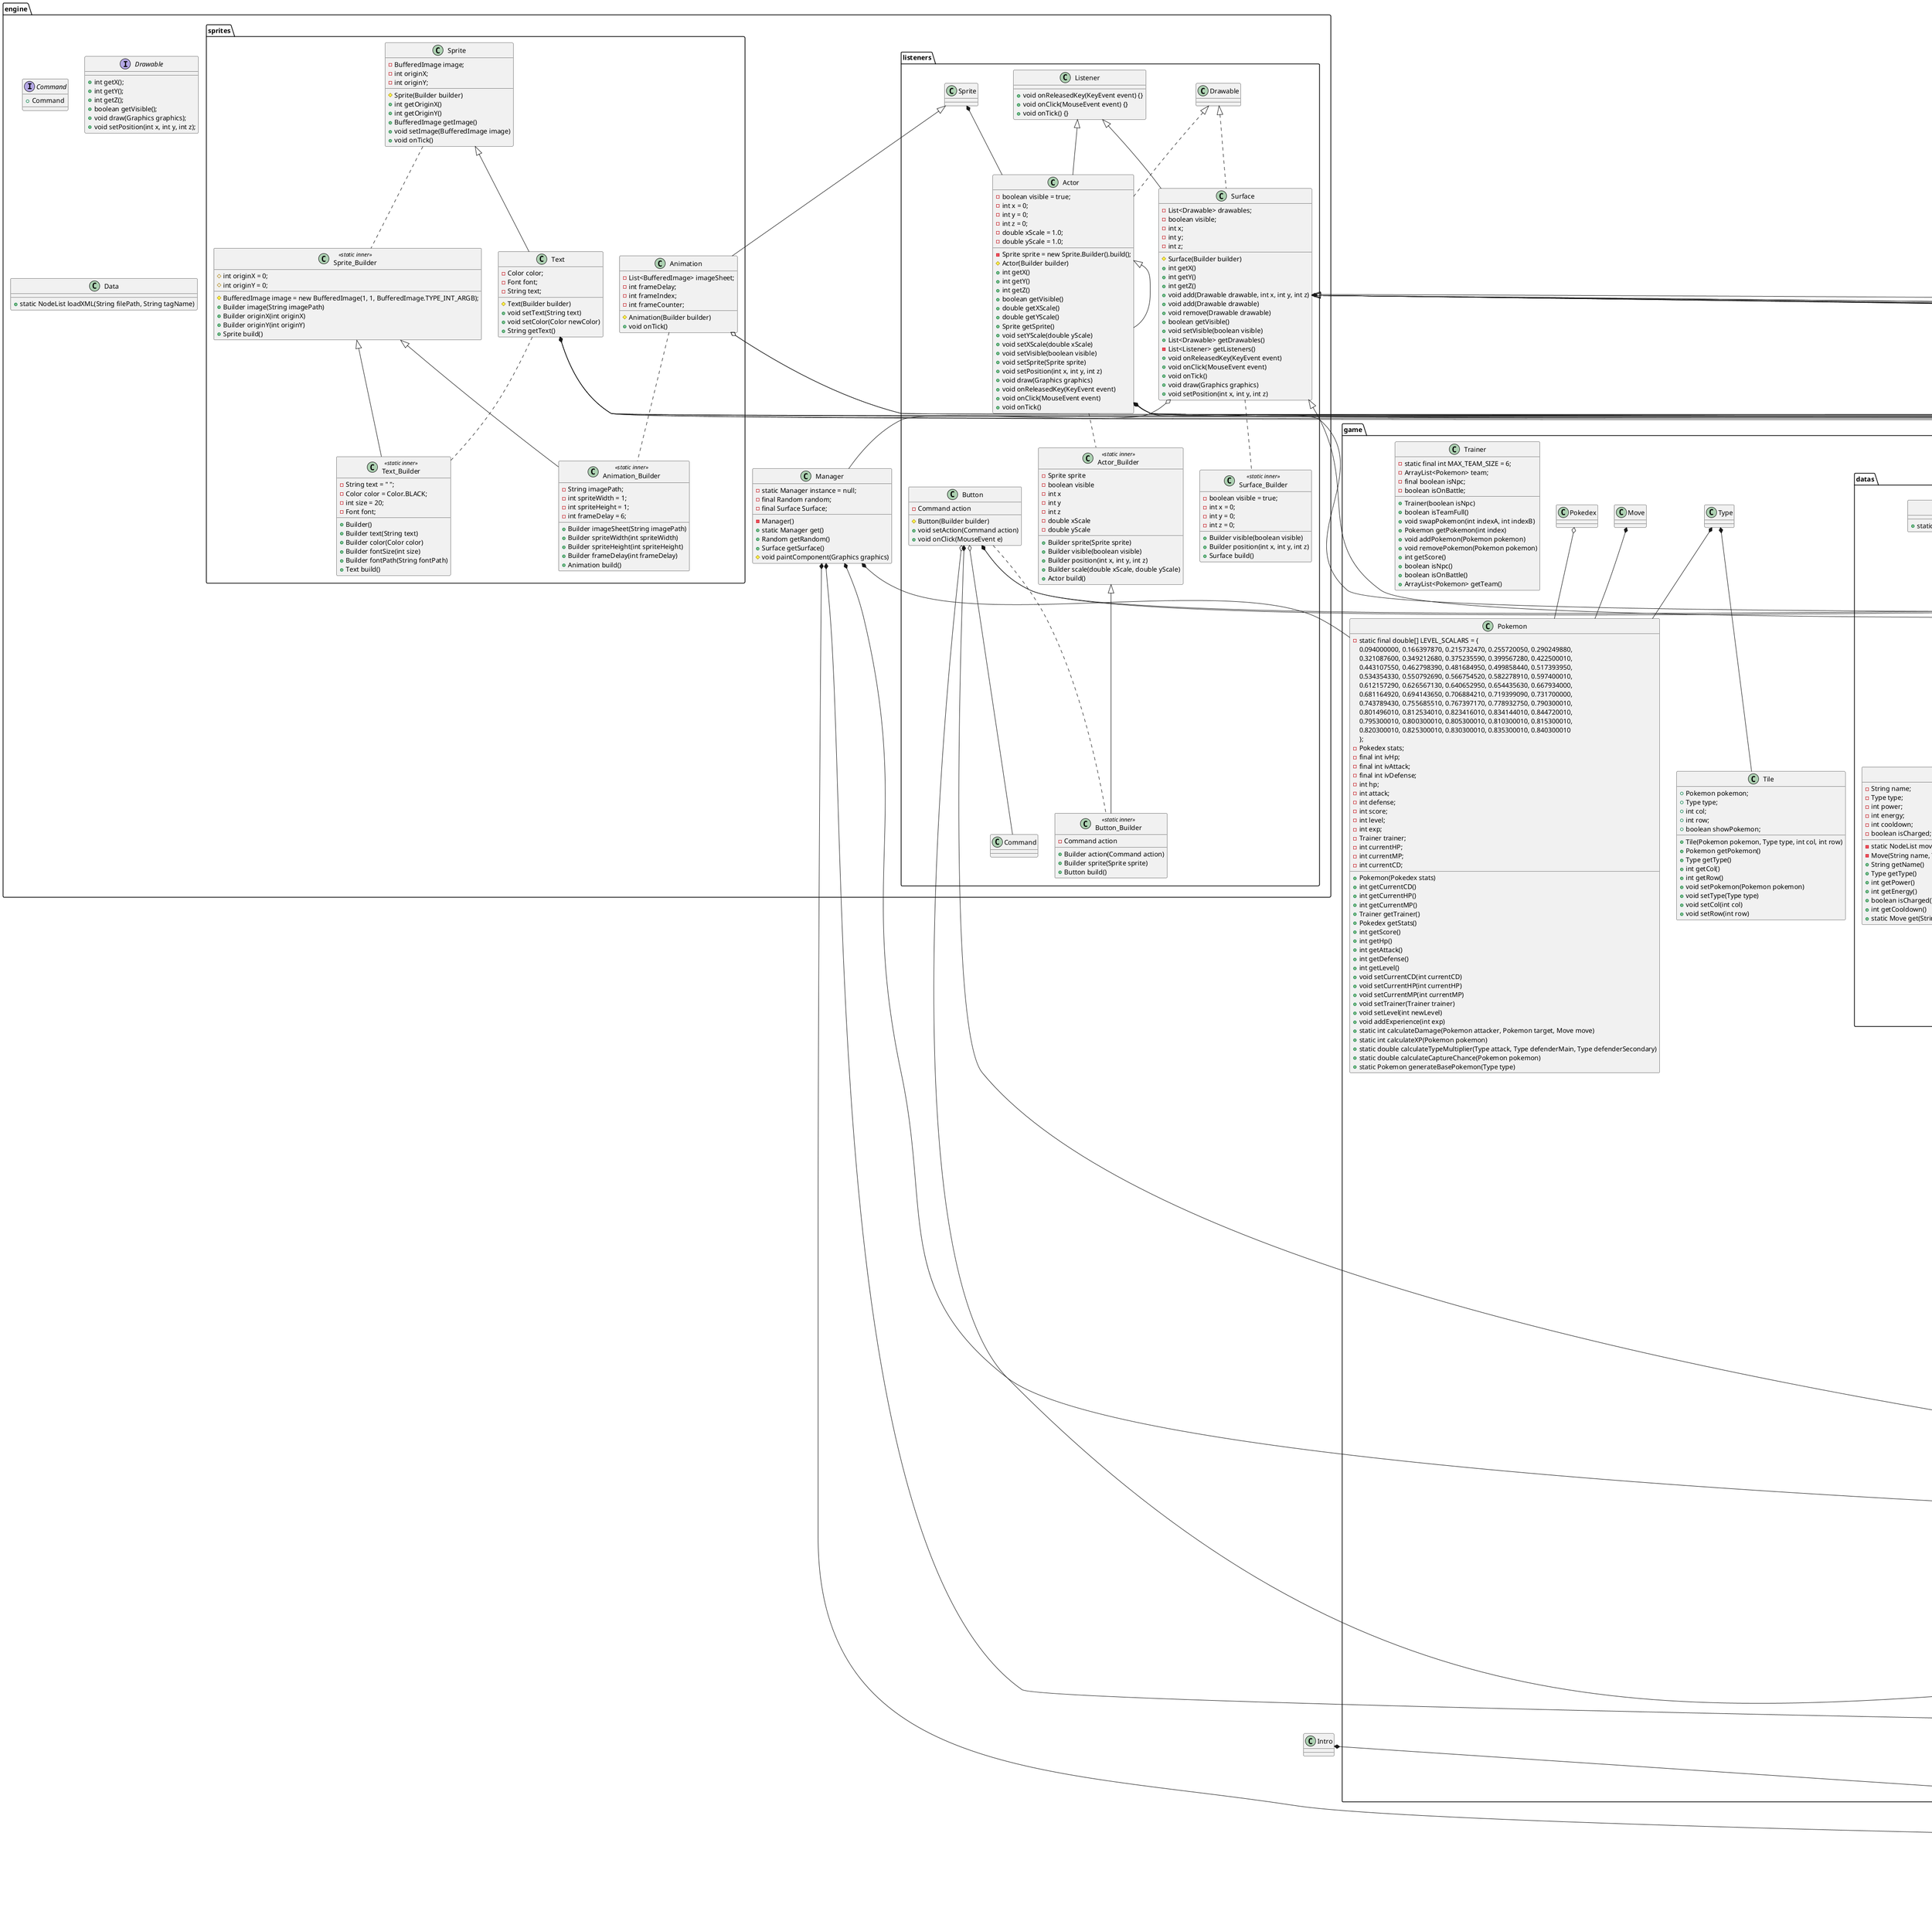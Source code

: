 @startuml src

package engine 
{
    package listeners
    {
        class Actor{
            - Sprite sprite = new Sprite.Builder().build();
            - boolean visible = true;
            - int x = 0;
            - int y = 0;
            - int z = 0;
            - double xScale = 1.0;
            - double yScale = 1.0;

            # Actor(Builder builder) 
            + int getX() 
            + int getY() 
            + int getZ() 
            + boolean getVisible() 
            + double getXScale()
            + double getYScale() 
            + Sprite getSprite()
            + void setYScale(double yScale) 
            + void setXScale(double xScale) 
            + void setVisible(boolean visible) 
            + void setSprite(Sprite sprite) 
            + void setPosition(int x, int y, int z) 
            + void draw(Graphics graphics)
            + void onReleasedKey(KeyEvent event) 
            + void onClick(MouseEvent event)
            + void onTick() 

        } 

        'Inheritance'
        Listener <|-- Actor
        Drawable <|.. Actor  

        'Composition'
        Sprite *-- Actor

        class Actor_Builder <<static inner>> {
            - Sprite sprite
            - boolean visible
            - int x
            - int y
            - int z
            - double xScale
            - double yScale
            + Builder sprite(Sprite sprite) 
            + Builder visible(boolean visible)
            + Builder position(int x, int y, int z)
            + Builder scale(double xScale, double yScale)
            + Actor build()
        }

        Actor .. Actor_Builder

        class Button{ 
            - Command action
            # Button(Builder builder)
            + void setAction(Command action)
            + void onClick(MouseEvent e)
        }

        Actor <|-- Actor

        class Button_Builder <<static inner>> {
            - Command action
            + Builder action(Command action)
            + Builder sprite(Sprite sprite)
            + Button build()
        }  

        Actor_Builder <|-- Button_Builder
        Button .. Button_Builder
        Button o-- Command

        class Listener{
            + void onReleasedKey(KeyEvent event) {}
            + void onClick(MouseEvent event) {}
            + void onTick() {}
        }



        class Surface{
            - List<Drawable> drawables;
            - boolean visible;
            - int x;
            - int y;
            - int z;
            # Surface(Builder builder)
            + int getX()
            + int getY()
            + int getZ()
            + void add(Drawable drawable, int x, int y, int z)
            + void add(Drawable drawable)
            + void remove(Drawable drawable)
            + boolean getVisible()
            + void setVisible(boolean visible)
            + List<Drawable> getDrawables()
            - List<Listener> getListeners()
            + void onReleasedKey(KeyEvent event)
            + void onClick(MouseEvent event)
            + void onTick()
            + void draw(Graphics graphics)
            + void setPosition(int x, int y, int z)
        }

        Listener <|-- Surface
        Drawable <|.. Surface


        class Surface_Builder <<static inner>> {
            - boolean visible = true;
            - int x = 0;
            - int y = 0;
            - int z = 0;
            + Builder visible(boolean visible)
            + Builder position(int x, int y, int z) 
            + Surface build()
        } 

        Surface .. Surface_Builder

    }

    package sprites{
        class Animation{
            - List<BufferedImage> imageSheet;
            - int frameDelay;
            - int frameIndex;
            - int frameCounter;
            # Animation(Builder builder) 
            + void onTick()
        }

        class Animation_Builder <<static inner>> {
            - String imagePath;
            - int spriteWidth = 1;
            - int spriteHeight = 1;
            - int frameDelay = 6;
            + Builder imageSheet(String imagePath)
            + Builder spriteWidth(int spriteWidth)
            + Builder spriteHeight(int spriteHeight)
            + Builder frameDelay(int frameDelay)
            + Animation build() 
        }

        Sprite <|-- Animation
        Sprite_Builder <|-- Animation_Builder
        Animation .. Animation_Builder

        class Sprite{
            - BufferedImage image;
            - int originX;
            - int originY; 
            # Sprite(Builder builder)
            + int getOriginX()
            + int getOriginY()
            + BufferedImage getImage()
            + void setImage(BufferedImage image)
            + void onTick()
        }

        class Sprite_Builder <<static inner>> {
            # BufferedImage image = new BufferedImage(1, 1, BufferedImage.TYPE_INT_ARGB);
            # int originX = 0;
            # int originY = 0;
            + Builder image(String imagePath) 
            + Builder originX(int originX)
            + Builder originY(int originY) 
            + Sprite build() 
        }
            
        Sprite .. Sprite_Builder

        class Text{
            - Color color;
            - Font font;
            - String text; 
            # Text(Builder builder)
            + void setText(String text)
            + void setColor(Color newColor)
            + String getText() 
        }

        class Text_Builder <<static inner>> {
            - String text = " ";
            - Color color = Color.BLACK;
            - int size = 20;
            - Font font;
            + Builder()
            + Builder text(String text)
            + Builder color(Color color)
            + Builder fontSize(int size)
            + Builder fontPath(String fontPath)
            + Text build()
        }

        Sprite <|-- Text
        Sprite_Builder <|-- Text_Builder
        Text .. Text_Builder
    }

    interface Command{
        + Command
    }

    class Manager{
        - static Manager instance = null; 
        - final Random random;
        - final Surface Surface;
        - Manager() 
        + static Manager get()
        + Random getRandom() 
        + Surface getSurface()  
        # void paintComponent(Graphics graphics) 
    }

    Surface o-- Manager

    interface Drawable{
        + int getX();
        + int getY();
        + int getZ();
        + boolean getVisible();
        + void draw(Graphics graphics);
        + void setPosition(int x, int y, int z);
    }

    class Data{
        + static NodeList loadXML(String filePath, String tagName)
    }

}

package game{
    package actors{
        package battle{

            class ActionMenu{
                - static final Sprite BACKGROUND = new Sprite.Builder().image("assets/gui/battle/ActionsBox.png").build();
                - final Button fightButton;
                - final Button switchButton;
                - final Button bagButton;
                - final Button runButton;
                - final Text text;

                + ActionMenu(Builder builder, Battle battle)
                + void setText(String string)
                + static String getIdleText(Pokemon pokemon)
            }

            Surface <|-- ActionMenu

            class ActionTexts{
                - static final Sprite background = new Sprite.Builder().image("assets/gui/battle/TextsBox.png").build();
                - final Text topText = new Text.Builder().fontSize(19).build(); 
                - final Text bottomText = new Text.Builder().fontSize(19).build(); 

                + ActionTexts(Builder builder)
                + void setTopText(String text)
                + void setBottomText(String text)
                + static String getActionText(Pokemon pokemon)
                + static String getCaptureMessage(Pokemon pokemon)
                + static String getCaptureFailureMessage(Pokemon pokemon, double captureChance, double randomValue)
                + static String getAttackText(Pokemon attacker, Move move) 
                + static String getEncounterText(Pokemon pokemon)

            }

            Surface <|-- ActionTexts

            class Battle{
                - static final int DELAY_TICKS = 60;
                - final World world;
                - final Trainer trainer;
                - final Pokemon opponentPokemon;
                - int turnCD;
                - final ActionTexts actionTexts = new ActionTexts(new Surface.Builder());
                - final ActionMenu actionMenu = new ActionMenu(new Surface.Builder(), this);
                - final MovesMenu movesMenu = new MovesMenu(new Surface.Builder(), this);
                - final PartyMenu partyMenu = new PartyMenu(new Surface.Builder(), this);
                - final Actor mainBattleSprite  = new Actor.Builder().scale(-4, 4).build();
                - final PokemonInfo mainPokemonInfo = new PokemonInfo(new Surface.Builder());
                - final Actor opponentBattleSprite  = new Actor.Builder().scale(4, 4).build();
                - final PokemonInfo opponentPokemonInfo = new PokemonInfo(new Surface.Builder());

                + Battle(Builder builder, World world, Trainer trainer, Pokemon opponentPokemon)
                + void onTick()
                + Trainer getTrainer() 
                + Pokemon getOpponentPokemon() 
                + ActionMenu getActionMenu() 
                + PokemonInfo getOpponentPokemonInfo() 
                + ActionTexts getActionTexts() 
                + PartyMenu getPartyMenu() 
                + MovesMenu getMovesMenu() 
                + static void attack(Pokemon attacker, Pokemon target, Move move)
                + void swap(int partyIndex)
                + void capture()
                + void exit()

            }

            'Composition'
            PartyMenu *-- Battle
            Actor *-- Battle
            PokemonInfo *-- Battle
            MovesMenu *-- Battle
            ActionMenu *-- Battle
            ActionTexts *-- Battle
            Trainer *-- Battle
            Pokemon *-- Battle

            'Inheritance'
            Surface <|-- Battle

            class MovesMenu{
                - static final Sprite BACKGROUND = new Sprite.Builder().image("assets/gui/battle/MovesBox.png").build();
                - final Text energy;
                - final Button exitButton;
                - final Text[] moveTexts = new Text[3];
                - final Button[] moveButtons = new Button[3];

                + MovesMenu(Builder builder, Battle battle)
                + void refresh(Battle battle)
                - static void setButtonText(Button button, Text text, Move move, Pokemon attacker) 
            }

            'Composition'
            Actor *-- MovesMenu
            Button *-- MovesMenu
            Sprite *-- MovesMenu
            Text *-- MovesMenu
            Pokemon *-- MovesMenu
            Move *-- MovesMenu

            'Inheritance'
            Surface <|-- MovesMenu

            class PartyMenu{
                - static final Sprite BACKGROUND = new Sprite.Builder().image("assets/gui/battle/ActionsBox.png").build();
                - final Text text;
                - final Text[] slotTexts = new Text[5];
                - final Button[] slotButtons = new Button[5];
                - final Button exitButton;

                + PartyMenu(Builder builder, Battle battle) 
                + void refresh(Battle battle) 
            }

            'Composition'
            Actor *-- PartyMenu
            Button *-- PartyMenu
            Sprite *-- PartyMenu
            Text *-- PartyMenu
            Pokemon *-- PartyMenu
            Trainer *-- PartyMenu

            'Inheritance'
            Surface <|-- PartyMenu
                
            

            class PokemonInfo{
                - static final Sprite BACKGROUND = new Sprite.Builder().image("assets/gui/battle/Bar.png").build();
                - final Text nameText;
                - final Text levelText;
                - final Text hpText;

                + PokemonInfo(Builder builder)
                + void setPokemon(Pokemon pokemon)
            }

            'Composition'
            Actor *-- PokemonInfo
            Sprite *-- PokemonInfo
            Text *-- PokemonInfo
            Pokemon *-- PokemonInfo

            'Inheritance'
            Surface <|-- PokemonInfo
        }

        package world{

            class SearchCommand{
                - final World world;
                - final int row;
                - final int col;

                + SearchCommand(World world, int row, int col)
                + void execute()

            }

            'Implements'
            Command <|.. SearchCommand

            class SwapCommand{
                - final World world;
                - final int index;

                + SwapCommand(World world, int index)
                + void execute()
            }

            'Implements'
            Command <|.. SwapCommand

            'Composition"
            Trainer *-- SwapCommand

            class World{
                - ArrayList<Tile> tiles;
                - Trainer player;
                - Trainer opponent;
                - int selectedIndex;
                - final Actor arrowActor;
                - final Button[] pokemonSlots;
                - final Button[][] gridButtons;
                - final Text scoreText;
                - final Button bagButton;
                - final Button saveButton;
                - final Button exitButton;
                - static final Sprite SCORE_BACKGROUND = new Sprite.Builder().image("assets/gui/world/Score.png").build();
                - static final Sprite STAR = new Sprite.Builder().image("assets/gui/world/Hint.png").build();
                - static final Sprite SAVE = new Sprite.Builder().image("assets/gui/world/Save.png").build();
                - static final Sprite EXIT = new Sprite.Builder().image("assets/gui/world/Exit.png").build();
                - static final Sprite PARTY_BOX = new Sprite.Builder().image("assets/gui/world/Actions.png").build();
                - static final Sprite ARROW = new Sprite.Builder().image("assets/gui/world/Arrow.png").build();

                + World(Builder builder, Trainer player, Trainer opponent, Intro intro)
                + void setText(Trainer player, Trainer opponent)
                + ArrayList<Tile> getTiles() { return tiles; }
                + Trainer getPlayer() { return player; }
                + Trainer getOpponent() { return opponent; }
                + int getSelectedIndex() { return selectedIndex; }
                + void setSelectedIndex(int selectedIndex) { this.selectedIndex = selectedIndex; }
                + void updateParty()
                + void search(Trainer trainer, int row, int col)
                + void refresh()
                + void generateBoard(int rows, int cols)
            }

            'Inheritance'
            Surface <|-- World

            'Composition'
            Manager *-- World
            Actor *-- World
            Button *-- World 
            Sprite *-- World
            Text *-- World
            Pokemon *-- World
            Tile *-- World
            Trainer *-- World 
            Battle *-- World
            
            'Aggregation'
            Intro o-- World
            Pokedex o-- World
            Type o-- World 
        }

        class Gameboy{
            - static final Sprite LONG_BUTTON = new Sprite.Builder().image("assets/gui/gameboy/Long.png").build();
            - static final Sprite ROUND_BUTTON = new Sprite.Builder().image("assets/gui/gameboy/Round.png").build();
            - static final Sprite VISOR = new Sprite.Builder().image("assets/gui/gameboy/Visor.png").build();
            - static final Sprite DPAD = new Sprite.Builder().image("assets/gui/gameboy/Dpad.png").build();

            + Gameboy(Builder builder)
        }

        'Inheritance'
        Surface <|-- Gameboy

        'Composition'
        Actor *-- Gameboy
        Sprite *-- Gameboy

        class Intro{
            - final Button button1;
            - final Button button2;
            - final Button button3;
            - final Button button4;

            + Intro(Builder builder)
        }

        'Inheritance'
        Surface <|-- Intro

        'Composition'
        Actor *-- Intro
        Sprite *-- Intro
        Manager *-- Intro 
        Text *-- Intro
        World *-- Intro

        'Aggregation'
        Button o-- Intro
        Animation o-- Intro
        Pokemon o-- Intro
        Trainer o-- Intro
        Pokedex o-- Intro
    }


    package datas{

        class Data{
            + static NodeList loadXML(String filePath, String tagName)
        }

        class Level{
            - static NodeList levelList = Data.loadXML("assets/Levels.xml", "level");

            + static ArrayList<Tile> get(String name)
        }

        class Move{
            - static NodeList moveList = Data.loadXML("assets/Moves.xml", "move");
            - String name;
            - Type type;
            - int power;
            - int energy;
            - int cooldown;
            - boolean isCharged;

            - Move(String name, Type type, int power, int energy, int cooldown, boolean isCharged) 
            + String getName() 
            + Type getType() 
            + int getPower() 
            + int getEnergy() 
            + boolean isCharged() 
            + int getCooldown() 
            + static Move get(String name)
        }

        class Pokedex{
            - static final ArrayList<Pokedex> entries = new ArrayList<>();
            - String id;
            - String name;
            - Type mainType;
            - Type secondaryType;
            - int baseHp;
            - int baseAttack;
            - int baseDefense;
            - Move fastMove;
            - Move chargedMove;
            - Move optionalMove;
            - int levelToEvolve;
            - String pokemonToEvolve;
            - int catchRate;
            - int baseExp;

            - Pokedex(String id, String name, Type mainType, Type secondaryType, int baseHp,
                                int baseAttack, int baseDefense, Move fastMove, Move chargedMove, Move optionalMove,
                                int levelToEvolve, String pokemonToEvolve, int catchRate, int baseExp)
            + static ArrayList<Pokedex> get()
            + static Pokedex get(String name)
            + String getId() 
            + String getName() 
            + Type getMainType() 
            + Type getSecondaryType() 
            + int getBaseHp() 
            + int getBaseAttack() 
            + int getBaseDefense() 
            + Move getFastMove() 
            + Move getChargedMove() 
            + Move getOptionalMove() 
            + int getLevelToEvolve() 
            + String getPokemonToEvolve()
            + int getCatchRate() 
            + int getBaseExp() 
            +Sprite getSpriteSheet()
        }

        'Composition'
        Sprite *-- Pokedex
        
        'Aggregation'
        Animation o-- Pokedex

        class Type{
            - static final ArrayList<Type> entries = new ArrayList<>();
            - static NodeList typeList = Data.loadXML("assets/Types.xml", "type");
            - String name;
            - Map<String, Double> resistances;

            - Type(String name, Map<String, Double> resistances)
            + String getName() { return name; }
            + Map<String, Double> getResistances() { return resistances; }
            + Sprite getSprite() { return new Sprite.Builder().image("assets/types/tiles/" + name + ".png").build();
            + static ArrayList<Type> get()
            + static Type get(String name)
            + static ArrayList<Type> getAllTypes()
        }

        'Composition'
        Sprite *-- Type 
    }

    class Pokemon{
        - static final double[] LEVEL_SCALARS = { 
            0.094000000, 0.166397870, 0.215732470, 0.255720050, 0.290249880, 
            0.321087600, 0.349212680, 0.375235590, 0.399567280, 0.422500010, 
            0.443107550, 0.462798390, 0.481684950, 0.499858440, 0.517393950, 
            0.534354330, 0.550792690, 0.566754520, 0.582278910, 0.597400010, 
            0.612157290, 0.626567130, 0.640652950, 0.654435630, 0.667934000, 
            0.681164920, 0.694143650, 0.706884210, 0.719399090, 0.731700000, 
            0.743789430, 0.755685510, 0.767397170, 0.778932750, 0.790300010, 
            0.801496010, 0.812534010, 0.823416010, 0.834144010, 0.844720010, 
            0.795300010, 0.800300010, 0.805300010, 0.810300010, 0.815300010, 
            0.820300010, 0.825300010, 0.830300010, 0.835300010, 0.840300010  
        };
        - Pokedex stats;
        - final int ivHp;
        - final int ivAttack;
        - final int ivDefense;
        - int hp;
        - int attack;
        - int defense;
        - int score;
        - int level;
        - int exp;
        - Trainer trainer;
        - int currentHP;
        - int currentMP;
        - int currentCD;

        + Pokemon(Pokedex stats)
        + int getCurrentCD() 
        + int getCurrentHP() 
        + int getCurrentMP() 
        + Trainer getTrainer() 
        + Pokedex getStats() 
        + int getScore() 
        + int getHp() 
        + int getAttack() 
        + int getDefense() 
        + int getLevel() 
        + void setCurrentCD(int currentCD) 
        + void setCurrentHP(int currentHP) 
        + void setCurrentMP(int currentMP) 
        + void setTrainer(Trainer trainer) 
        + void setLevel(int newLevel)
        + void addExperience(int exp)
        + static int calculateDamage(Pokemon attacker, Pokemon target, Move move)
        + static int calculateXP(Pokemon pokemon)
        + static double calculateTypeMultiplier(Type attack, Type defenderMain, Type defenderSecondary)
        + static double calculateCaptureChance(Pokemon pokemon)
        + static Pokemon generateBasePokemon(Type type) 
    }

    'Composition'
    Manager *-- Pokemon
    Move *-- Pokemon
    Type *-- Pokemon

    'Agregation'
    Pokedex o-- Pokemon

    class Tile{
        + Pokemon pokemon;
        + Type type;
        + int col;
        + int row;
        + boolean showPokemon;

        + Tile(Pokemon pokemon, Type type, int col, int row)
        + Pokemon getPokemon()
        + Type getType()
        + int getCol()
        + int getRow()
        + void setPokemon(Pokemon pokemon)
        + void setType(Type type)
        + void setCol(int col)
        + void setRow(int row)
    }

    'Composition'
    Type *-- Tile

    class Trainer{
        - static final int MAX_TEAM_SIZE = 6;
        - ArrayList<Pokemon> team;
        - final boolean isNpc;
        - boolean isOnBattle;

        + Trainer(boolean isNpc)
        + boolean isTeamFull()
        + void swapPokemon(int indexA, int indexB) 
        + Pokemon getPokemon(int index)
        + void addPokemon(Pokemon pokemon)
        + void removePokemon(Pokemon pokemon)
        + int getScore()
        + boolean isNpc()
        + boolean isOnBattle()
        + ArrayList<Pokemon> getTeam()
    }
}

class App{
    + Intro intro = new Intro(new Surface.Builder());
    + Gameboy gameboy = new Gameboy(new Surface.Builder());
    + Surface mainSurface = Manager.get().getSurface();
    + JFrame frame = new JFrame("JavaxDungeon");

    + static void main(String[] args)
}

'Composition'
Manager *-- App
Surface *-- App
Gameboy *-- App
Intro *-- App

@enduml